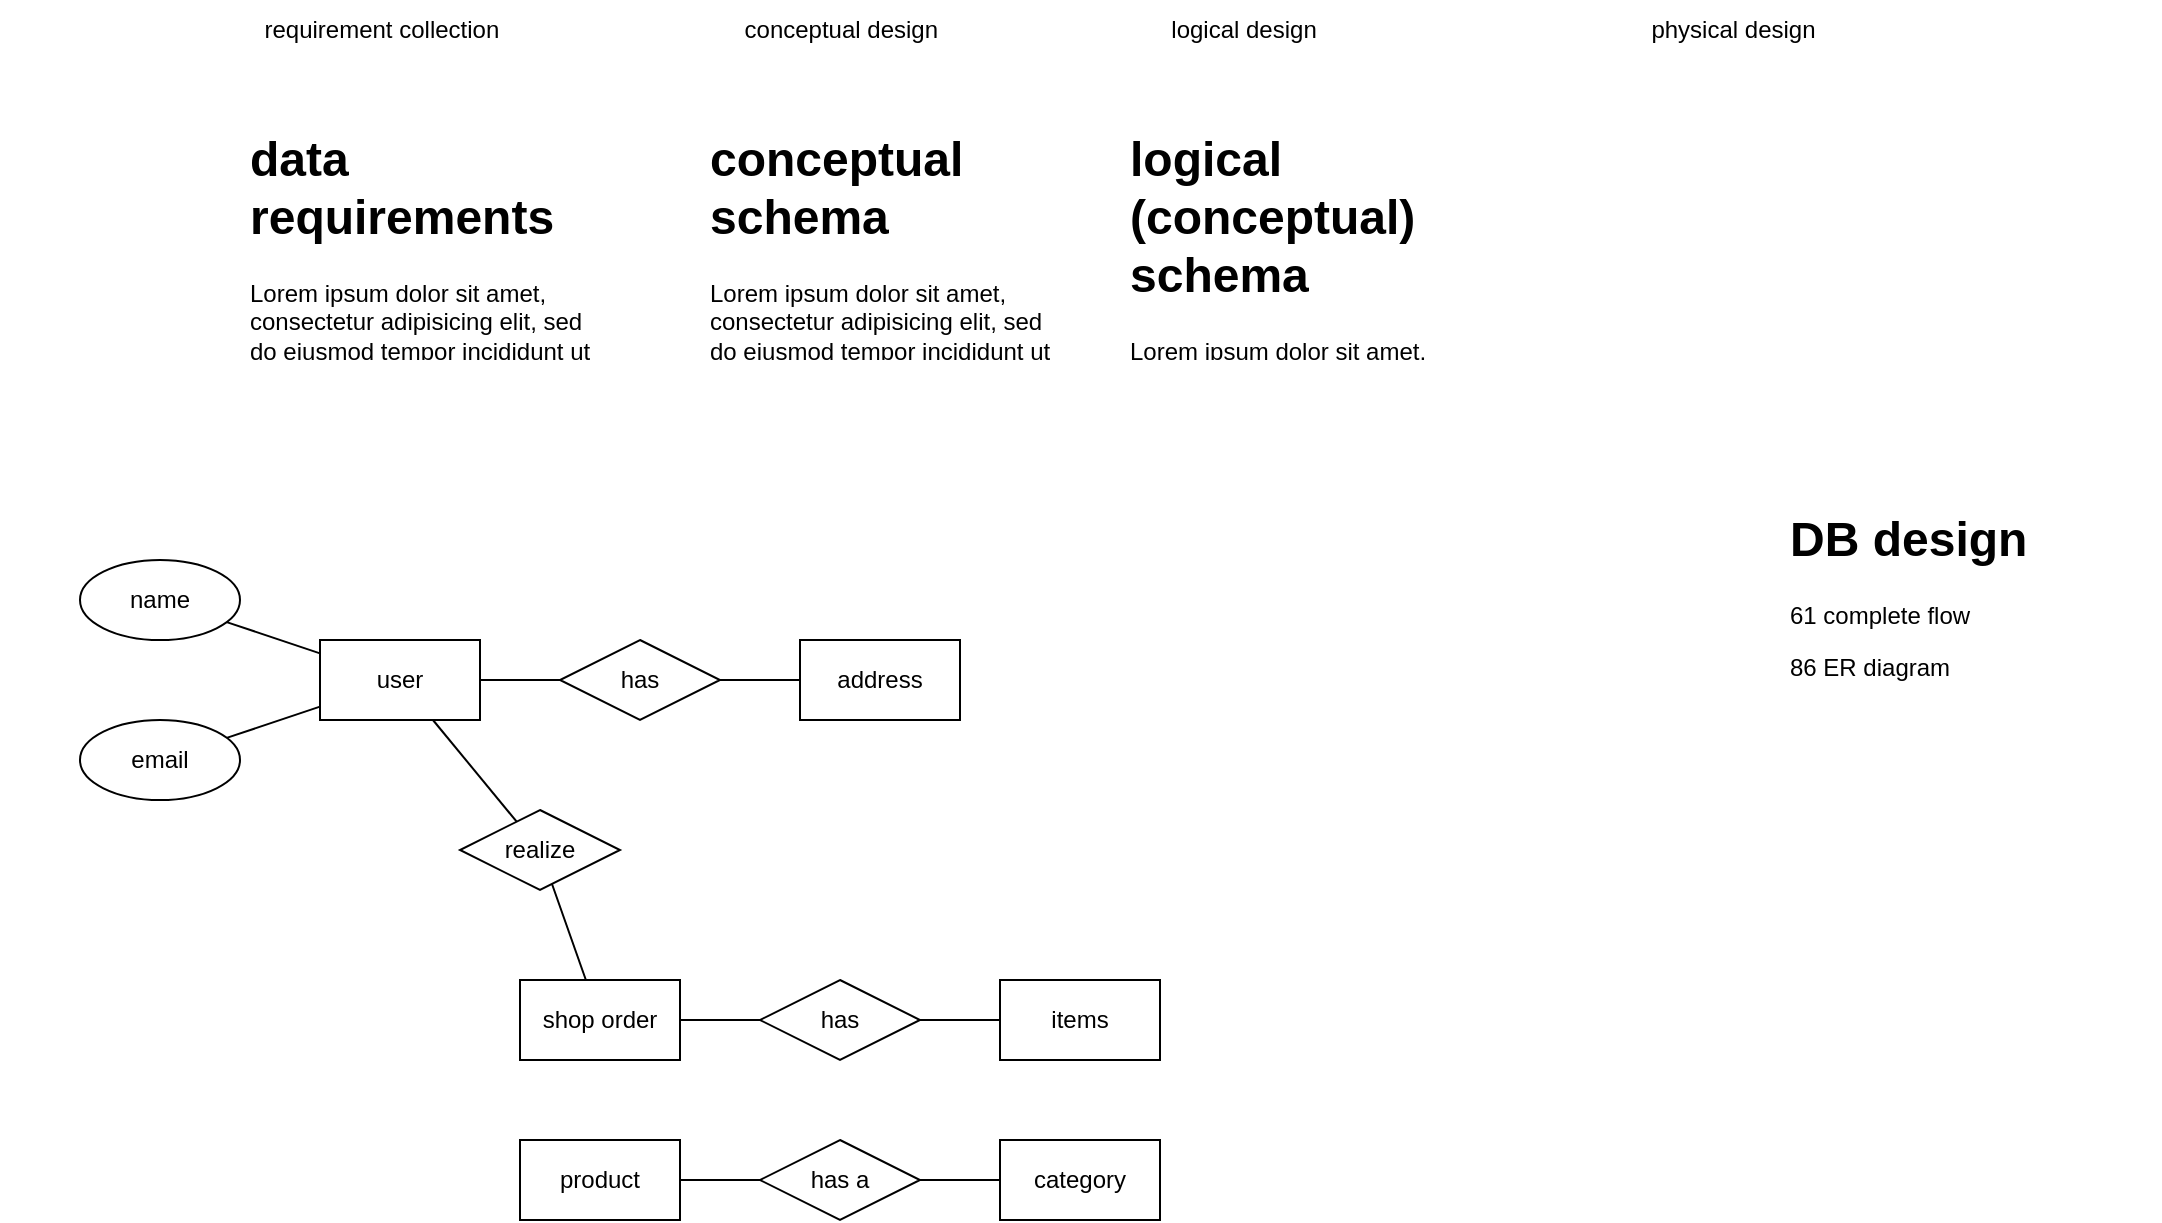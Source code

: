 <mxfile version="21.6.8" type="github">
  <diagram name="Página-1" id="JWLegUShalc6kZQy0lzp">
    <mxGraphModel dx="1702" dy="445" grid="1" gridSize="10" guides="1" tooltips="1" connect="1" arrows="1" fold="1" page="1" pageScale="1" pageWidth="827" pageHeight="1169" math="0" shadow="0">
      <root>
        <mxCell id="0" />
        <mxCell id="1" parent="0" />
        <mxCell id="gmeZCnRy89goh0qp2zQo-17" style="rounded=0;orthogonalLoop=1;jettySize=auto;html=1;endArrow=none;endFill=0;" edge="1" parent="1" source="gmeZCnRy89goh0qp2zQo-1" target="gmeZCnRy89goh0qp2zQo-12">
          <mxGeometry relative="1" as="geometry" />
        </mxCell>
        <mxCell id="gmeZCnRy89goh0qp2zQo-31" style="rounded=0;orthogonalLoop=1;jettySize=auto;html=1;startArrow=none;startFill=0;endArrow=none;endFill=0;" edge="1" parent="1" source="gmeZCnRy89goh0qp2zQo-30" target="gmeZCnRy89goh0qp2zQo-18">
          <mxGeometry relative="1" as="geometry" />
        </mxCell>
        <mxCell id="gmeZCnRy89goh0qp2zQo-2" value="user" style="rounded=0;whiteSpace=wrap;html=1;" vertex="1" parent="1">
          <mxGeometry x="80" y="480" width="80" height="40" as="geometry" />
        </mxCell>
        <mxCell id="gmeZCnRy89goh0qp2zQo-7" value="&lt;h1&gt;DB design&lt;/h1&gt;&lt;p&gt;61 complete flow&lt;/p&gt;&lt;p&gt;86 ER diagram&lt;/p&gt;" style="text;html=1;strokeColor=none;fillColor=none;spacing=5;spacingTop=-20;whiteSpace=wrap;overflow=hidden;rounded=0;" vertex="1" parent="1">
          <mxGeometry x="810" y="410" width="190" height="120" as="geometry" />
        </mxCell>
        <mxCell id="gmeZCnRy89goh0qp2zQo-8" value="&lt;h1&gt;conceptual schema&lt;/h1&gt;&lt;p&gt;Lorem ipsum dolor sit amet, consectetur adipisicing elit, sed do eiusmod tempor incididunt ut labore et dolore magna aliqua.&lt;/p&gt;" style="text;html=1;strokeColor=none;fillColor=none;spacing=5;spacingTop=-20;whiteSpace=wrap;overflow=hidden;rounded=0;" vertex="1" parent="1">
          <mxGeometry x="270" y="220" width="190" height="120" as="geometry" />
        </mxCell>
        <mxCell id="gmeZCnRy89goh0qp2zQo-9" value="&lt;h1&gt;data requirements&lt;/h1&gt;&lt;p&gt;Lorem ipsum dolor sit amet, consectetur adipisicing elit, sed do eiusmod tempor incididunt ut labore et dolore magna aliqua.&lt;/p&gt;" style="text;html=1;strokeColor=none;fillColor=none;spacing=5;spacingTop=-20;whiteSpace=wrap;overflow=hidden;rounded=0;" vertex="1" parent="1">
          <mxGeometry x="40" y="220" width="190" height="120" as="geometry" />
        </mxCell>
        <mxCell id="gmeZCnRy89goh0qp2zQo-11" value="&lt;h1&gt;logical (conceptual) schema&lt;/h1&gt;&lt;p&gt;Lorem ipsum dolor sit amet, consectetur adipisicing elit, sed do eiusmod tempor incididunt ut labore et dolore magna aliqua.&lt;/p&gt;" style="text;html=1;strokeColor=none;fillColor=none;spacing=5;spacingTop=-20;whiteSpace=wrap;overflow=hidden;rounded=0;" vertex="1" parent="1">
          <mxGeometry x="480" y="220" width="190" height="120" as="geometry" />
        </mxCell>
        <mxCell id="gmeZCnRy89goh0qp2zQo-12" value="address" style="rounded=0;whiteSpace=wrap;html=1;" vertex="1" parent="1">
          <mxGeometry x="320" y="480" width="80" height="40" as="geometry" />
        </mxCell>
        <mxCell id="gmeZCnRy89goh0qp2zQo-13" value="requirement collection&lt;span style=&quot;white-space: pre;&quot;&gt;&#x9;&lt;/span&gt;&lt;span style=&quot;white-space: pre;&quot;&gt;&#x9;&lt;/span&gt;&lt;span style=&quot;white-space: pre;&quot;&gt;&#x9;&lt;span style=&quot;white-space: pre;&quot;&gt;&#x9;&lt;/span&gt;&lt;/span&gt;&lt;span style=&quot;white-space: pre;&quot;&gt;&#x9;&lt;/span&gt;conceptual design&lt;span style=&quot;white-space: pre;&quot;&gt;&#x9;&lt;/span&gt;&lt;span style=&quot;white-space: pre;&quot;&gt;&#x9;&lt;span style=&quot;white-space: pre;&quot;&gt;&#x9;&lt;/span&gt;&lt;/span&gt;&lt;span style=&quot;white-space: pre;&quot;&gt;&#x9;&lt;/span&gt;&lt;span style=&quot;white-space: pre;&quot;&gt;&#x9;&lt;/span&gt;logical design&lt;span style=&quot;white-space: pre;&quot;&gt;&#x9;&lt;/span&gt;&lt;span style=&quot;white-space: pre;&quot;&gt;&#x9;&lt;span style=&quot;white-space: pre;&quot;&gt;&#x9;&lt;/span&gt;&lt;span style=&quot;white-space: pre;&quot;&gt;&#x9;&lt;/span&gt;&lt;span style=&quot;white-space: pre;&quot;&gt;&#x9;&lt;/span&gt;&lt;span style=&quot;white-space: pre;&quot;&gt;&#x9;&lt;/span&gt;&lt;span style=&quot;white-space: pre;&quot;&gt;&#x9;&lt;/span&gt;&lt;/span&gt;physical design" style="text;html=1;strokeColor=none;fillColor=none;align=center;verticalAlign=middle;whiteSpace=wrap;rounded=0;" vertex="1" parent="1">
          <mxGeometry x="-80" y="160" width="1040" height="30" as="geometry" />
        </mxCell>
        <mxCell id="gmeZCnRy89goh0qp2zQo-15" style="rounded=0;orthogonalLoop=1;jettySize=auto;html=1;endArrow=none;endFill=0;" edge="1" parent="1" source="gmeZCnRy89goh0qp2zQo-14" target="gmeZCnRy89goh0qp2zQo-2">
          <mxGeometry relative="1" as="geometry" />
        </mxCell>
        <mxCell id="gmeZCnRy89goh0qp2zQo-14" value="name" style="ellipse;whiteSpace=wrap;html=1;" vertex="1" parent="1">
          <mxGeometry x="-40" y="440" width="80" height="40" as="geometry" />
        </mxCell>
        <mxCell id="gmeZCnRy89goh0qp2zQo-24" style="rounded=0;orthogonalLoop=1;jettySize=auto;html=1;endArrow=none;endFill=0;" edge="1" parent="1" source="gmeZCnRy89goh0qp2zQo-16" target="gmeZCnRy89goh0qp2zQo-2">
          <mxGeometry relative="1" as="geometry" />
        </mxCell>
        <mxCell id="gmeZCnRy89goh0qp2zQo-16" value="email" style="ellipse;whiteSpace=wrap;html=1;" vertex="1" parent="1">
          <mxGeometry x="-40" y="520" width="80" height="40" as="geometry" />
        </mxCell>
        <mxCell id="gmeZCnRy89goh0qp2zQo-21" style="rounded=0;orthogonalLoop=1;jettySize=auto;html=1;endArrow=none;endFill=0;" edge="1" parent="1" source="gmeZCnRy89goh0qp2zQo-18" target="gmeZCnRy89goh0qp2zQo-19">
          <mxGeometry relative="1" as="geometry" />
        </mxCell>
        <mxCell id="gmeZCnRy89goh0qp2zQo-18" value="shop order" style="rounded=0;whiteSpace=wrap;html=1;" vertex="1" parent="1">
          <mxGeometry x="180" y="650" width="80" height="40" as="geometry" />
        </mxCell>
        <mxCell id="gmeZCnRy89goh0qp2zQo-22" style="rounded=0;orthogonalLoop=1;jettySize=auto;html=1;endArrow=none;endFill=0;" edge="1" parent="1" source="gmeZCnRy89goh0qp2zQo-19" target="gmeZCnRy89goh0qp2zQo-20">
          <mxGeometry relative="1" as="geometry" />
        </mxCell>
        <mxCell id="gmeZCnRy89goh0qp2zQo-19" value="has" style="rhombus;whiteSpace=wrap;html=1;" vertex="1" parent="1">
          <mxGeometry x="300" y="650" width="80" height="40" as="geometry" />
        </mxCell>
        <mxCell id="gmeZCnRy89goh0qp2zQo-20" value="items" style="rounded=0;whiteSpace=wrap;html=1;" vertex="1" parent="1">
          <mxGeometry x="420" y="650" width="80" height="40" as="geometry" />
        </mxCell>
        <mxCell id="gmeZCnRy89goh0qp2zQo-23" value="" style="rounded=0;orthogonalLoop=1;jettySize=auto;html=1;endArrow=none;endFill=0;" edge="1" parent="1" source="gmeZCnRy89goh0qp2zQo-2" target="gmeZCnRy89goh0qp2zQo-1">
          <mxGeometry relative="1" as="geometry">
            <mxPoint x="210" y="506" as="sourcePoint" />
            <mxPoint x="400" y="534" as="targetPoint" />
          </mxGeometry>
        </mxCell>
        <mxCell id="gmeZCnRy89goh0qp2zQo-1" value="has" style="rhombus;whiteSpace=wrap;html=1;" vertex="1" parent="1">
          <mxGeometry x="200" y="480" width="80" height="40" as="geometry" />
        </mxCell>
        <mxCell id="gmeZCnRy89goh0qp2zQo-25" style="rounded=0;orthogonalLoop=1;jettySize=auto;html=1;endArrow=none;endFill=0;" edge="1" parent="1" source="gmeZCnRy89goh0qp2zQo-26" target="gmeZCnRy89goh0qp2zQo-28">
          <mxGeometry relative="1" as="geometry" />
        </mxCell>
        <mxCell id="gmeZCnRy89goh0qp2zQo-26" value="product" style="rounded=0;whiteSpace=wrap;html=1;" vertex="1" parent="1">
          <mxGeometry x="180" y="730" width="80" height="40" as="geometry" />
        </mxCell>
        <mxCell id="gmeZCnRy89goh0qp2zQo-27" style="rounded=0;orthogonalLoop=1;jettySize=auto;html=1;endArrow=none;endFill=0;" edge="1" parent="1" source="gmeZCnRy89goh0qp2zQo-28" target="gmeZCnRy89goh0qp2zQo-29">
          <mxGeometry relative="1" as="geometry" />
        </mxCell>
        <mxCell id="gmeZCnRy89goh0qp2zQo-28" value="has a" style="rhombus;whiteSpace=wrap;html=1;" vertex="1" parent="1">
          <mxGeometry x="300" y="730" width="80" height="40" as="geometry" />
        </mxCell>
        <mxCell id="gmeZCnRy89goh0qp2zQo-29" value="category" style="rounded=0;whiteSpace=wrap;html=1;" vertex="1" parent="1">
          <mxGeometry x="420" y="730" width="80" height="40" as="geometry" />
        </mxCell>
        <mxCell id="gmeZCnRy89goh0qp2zQo-32" value="" style="rounded=0;orthogonalLoop=1;jettySize=auto;html=1;startArrow=none;startFill=0;endArrow=none;endFill=0;" edge="1" parent="1" source="gmeZCnRy89goh0qp2zQo-2" target="gmeZCnRy89goh0qp2zQo-30">
          <mxGeometry relative="1" as="geometry">
            <mxPoint x="132" y="520" as="sourcePoint" />
            <mxPoint x="208" y="650" as="targetPoint" />
          </mxGeometry>
        </mxCell>
        <mxCell id="gmeZCnRy89goh0qp2zQo-30" value="realize" style="rhombus;whiteSpace=wrap;html=1;" vertex="1" parent="1">
          <mxGeometry x="150" y="565" width="80" height="40" as="geometry" />
        </mxCell>
      </root>
    </mxGraphModel>
  </diagram>
</mxfile>
